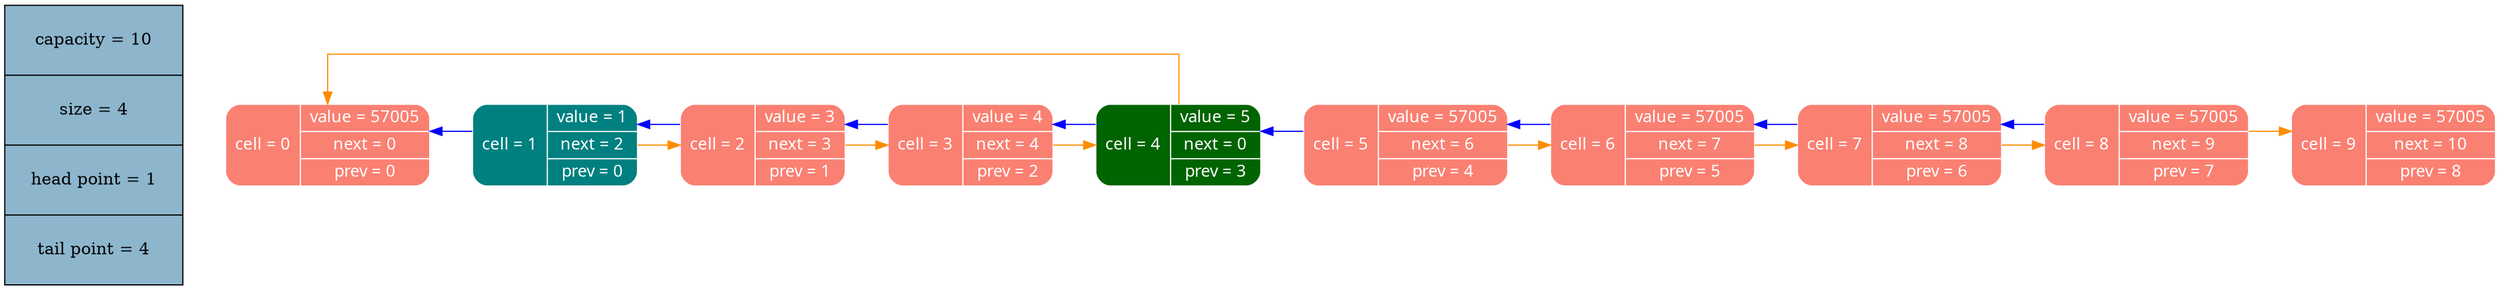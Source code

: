 digraph   
{
rankdir = "LR"
splines = "ortho"

node_stat [margin = "0.3*0.3", style = "filled", shape = "record", fillcolor = "#8DB6CD" label = "capacity = 10 | size = 4 | head point = 1 | tail point = 4"]
{rank = source; node_stat}

node0 [shape = "Mrecord", fillcolor = "#FA8072", style = "filled", fontcolor = "white", fontname = "Calibri", color = "white", label = "{cell = 0\n | {value = 57005 |next = 0 |prev = 0}}"]
node1 [shape = "Mrecord", fillcolor = "#008080", style = "filled", fontcolor = "white", fontname = "Calibri", color = "white", label = "{cell = 1\n | {value = 1 |next = 2 |prev = 0}}"]
node2 [shape = "Mrecord", fillcolor = "#FA8072", style = "filled", fontcolor = "white", fontname = "Calibri", color = "white", label = "{cell = 2\n | {value = 3 |next = 3 |prev = 1}}"]
node3 [shape = "Mrecord", fillcolor = "#FA8072", style = "filled", fontcolor = "white", fontname = "Calibri", color = "white", label = "{cell = 3\n | {value = 4 |next = 4 |prev = 2}}"]
node4 [shape = "Mrecord", fillcolor = "#006400", style = "filled", fontcolor = "white", fontname = "Calibri", color = "white", label = "{cell = 4\n | {value = 5 |next = 0 |prev = 3}}"]
node5 [shape = "Mrecord", fillcolor = "#FA8072", style = "filled", fontcolor = "white", fontname = "Calibri", color = "white", label = "{cell = 5\n | {value = 57005 |next = 6 |prev = 4}}"]
node6 [shape = "Mrecord", fillcolor = "#FA8072", style = "filled", fontcolor = "white", fontname = "Calibri", color = "white", label = "{cell = 6\n | {value = 57005 |next = 7 |prev = 5}}"]
node7 [shape = "Mrecord", fillcolor = "#FA8072", style = "filled", fontcolor = "white", fontname = "Calibri", color = "white", label = "{cell = 7\n | {value = 57005 |next = 8 |prev = 6}}"]
node8 [shape = "Mrecord", fillcolor = "#FA8072", style = "filled", fontcolor = "white", fontname = "Calibri", color = "white", label = "{cell = 8\n | {value = 57005 |next = 9 |prev = 7}}"]
node9 [shape = "Mrecord", fillcolor = "#FA8072", style = "filled", fontcolor = "white", fontname = "Calibri", color = "white", label = "{cell = 9\n | {value = 57005 |next = 10 |prev = 8}}"]
node0 -> node1 [color = "black", style = "invis", constraint = true, fillcolor = "",   fontcolor = "", fontname = "Calibri", label = ""];
node1 -> node2 [color = "black", style = "invis", constraint = true, fillcolor = "",   fontcolor = "", fontname = "Calibri", label = ""];
node1 -> node2 [color = "#FF8C00", style = "", constraint = false, fillcolor = "",   fontcolor = "", fontname = "Calibri", label = ""];
node1 -> node0 [color = "blue", style = "", constraint = false, fillcolor = "",   fontcolor = "", fontname = "Calibri", label = ""];
node2 -> node3 [color = "black", style = "invis", constraint = true, fillcolor = "",   fontcolor = "", fontname = "Calibri", label = ""];
node2 -> node3 [color = "#FF8C00", style = "", constraint = false, fillcolor = "",   fontcolor = "", fontname = "Calibri", label = ""];
node2 -> node1 [color = "blue", style = "", constraint = false, fillcolor = "",   fontcolor = "", fontname = "Calibri", label = ""];
node3 -> node4 [color = "black", style = "invis", constraint = true, fillcolor = "",   fontcolor = "", fontname = "Calibri", label = ""];
node3 -> node4 [color = "#FF8C00", style = "", constraint = false, fillcolor = "",   fontcolor = "", fontname = "Calibri", label = ""];
node3 -> node2 [color = "blue", style = "", constraint = false, fillcolor = "",   fontcolor = "", fontname = "Calibri", label = ""];
node4 -> node5 [color = "black", style = "invis", constraint = true, fillcolor = "",   fontcolor = "", fontname = "Calibri", label = ""];
node4 -> node0 [color = "#FF8C00", style = "", constraint = false, fillcolor = "",   fontcolor = "", fontname = "Calibri", label = ""];
node4 -> node3 [color = "blue", style = "", constraint = false, fillcolor = "",   fontcolor = "", fontname = "Calibri", label = ""];
node5 -> node6 [color = "black", style = "invis", constraint = true, fillcolor = "",   fontcolor = "", fontname = "Calibri", label = ""];
node5 -> node6 [color = "#FF8C00", style = "", constraint = false, fillcolor = "",   fontcolor = "", fontname = "Calibri", label = ""];
node5 -> node4 [color = "blue", style = "", constraint = false, fillcolor = "",   fontcolor = "", fontname = "Calibri", label = ""];
node6 -> node7 [color = "black", style = "invis", constraint = true, fillcolor = "",   fontcolor = "", fontname = "Calibri", label = ""];
node6 -> node7 [color = "#FF8C00", style = "", constraint = false, fillcolor = "",   fontcolor = "", fontname = "Calibri", label = ""];
node6 -> node5 [color = "blue", style = "", constraint = false, fillcolor = "",   fontcolor = "", fontname = "Calibri", label = ""];
node7 -> node8 [color = "black", style = "invis", constraint = true, fillcolor = "",   fontcolor = "", fontname = "Calibri", label = ""];
node7 -> node8 [color = "#FF8C00", style = "", constraint = false, fillcolor = "",   fontcolor = "", fontname = "Calibri", label = ""];
node7 -> node6 [color = "blue", style = "", constraint = false, fillcolor = "",   fontcolor = "", fontname = "Calibri", label = ""];
node8 -> node9 [color = "black", style = "invis", constraint = true, fillcolor = "",   fontcolor = "", fontname = "Calibri", label = ""];
node8 -> node9 [color = "#FF8C00", style = "", constraint = false, fillcolor = "",   fontcolor = "", fontname = "Calibri", label = ""];
node8 -> node7 [color = "blue", style = "", constraint = false, fillcolor = "",   fontcolor = "", fontname = "Calibri", label = ""];
}
